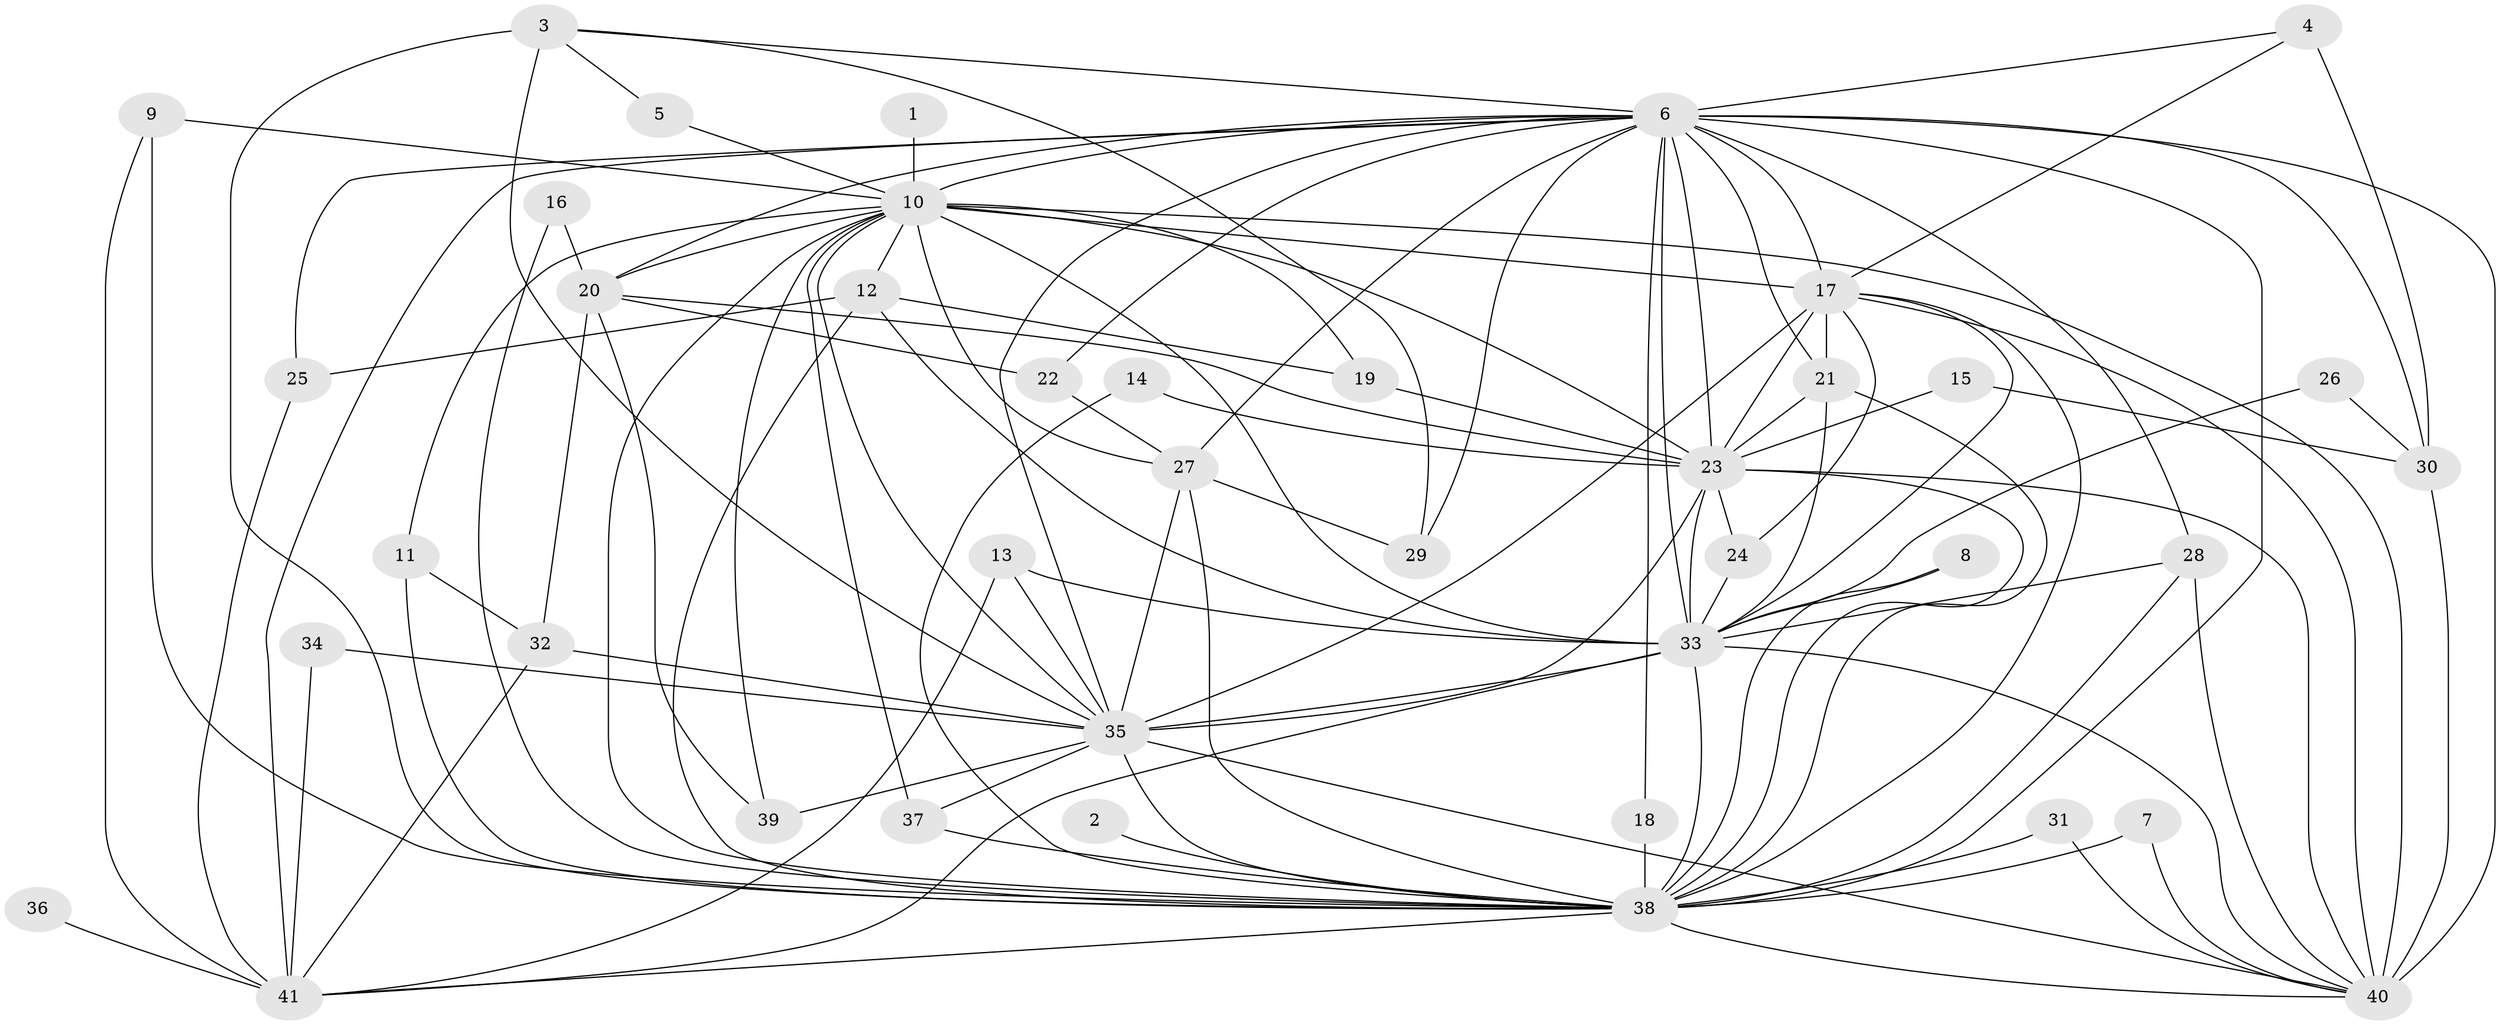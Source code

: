 // original degree distribution, {21: 0.00980392156862745, 30: 0.00980392156862745, 22: 0.00980392156862745, 20: 0.0196078431372549, 12: 0.00980392156862745, 19: 0.00980392156862745, 23: 0.00980392156862745, 16: 0.00980392156862745, 26: 0.00980392156862745, 3: 0.20588235294117646, 6: 0.029411764705882353, 2: 0.5686274509803921, 4: 0.058823529411764705, 5: 0.0196078431372549, 9: 0.0196078431372549}
// Generated by graph-tools (version 1.1) at 2025/36/03/04/25 23:36:33]
// undirected, 41 vertices, 114 edges
graph export_dot {
  node [color=gray90,style=filled];
  1;
  2;
  3;
  4;
  5;
  6;
  7;
  8;
  9;
  10;
  11;
  12;
  13;
  14;
  15;
  16;
  17;
  18;
  19;
  20;
  21;
  22;
  23;
  24;
  25;
  26;
  27;
  28;
  29;
  30;
  31;
  32;
  33;
  34;
  35;
  36;
  37;
  38;
  39;
  40;
  41;
  1 -- 10 [weight=1.0];
  2 -- 38 [weight=1.0];
  3 -- 5 [weight=1.0];
  3 -- 6 [weight=1.0];
  3 -- 29 [weight=1.0];
  3 -- 35 [weight=2.0];
  3 -- 38 [weight=1.0];
  4 -- 6 [weight=2.0];
  4 -- 17 [weight=2.0];
  4 -- 30 [weight=1.0];
  5 -- 10 [weight=1.0];
  6 -- 10 [weight=5.0];
  6 -- 17 [weight=3.0];
  6 -- 18 [weight=1.0];
  6 -- 20 [weight=2.0];
  6 -- 21 [weight=1.0];
  6 -- 22 [weight=2.0];
  6 -- 23 [weight=3.0];
  6 -- 25 [weight=1.0];
  6 -- 27 [weight=1.0];
  6 -- 28 [weight=1.0];
  6 -- 29 [weight=1.0];
  6 -- 30 [weight=1.0];
  6 -- 33 [weight=6.0];
  6 -- 35 [weight=4.0];
  6 -- 38 [weight=5.0];
  6 -- 40 [weight=6.0];
  6 -- 41 [weight=1.0];
  7 -- 38 [weight=1.0];
  7 -- 40 [weight=1.0];
  8 -- 33 [weight=1.0];
  8 -- 38 [weight=1.0];
  9 -- 10 [weight=1.0];
  9 -- 38 [weight=1.0];
  9 -- 41 [weight=1.0];
  10 -- 11 [weight=1.0];
  10 -- 12 [weight=1.0];
  10 -- 17 [weight=2.0];
  10 -- 19 [weight=1.0];
  10 -- 20 [weight=1.0];
  10 -- 23 [weight=2.0];
  10 -- 27 [weight=1.0];
  10 -- 33 [weight=1.0];
  10 -- 35 [weight=1.0];
  10 -- 37 [weight=1.0];
  10 -- 38 [weight=1.0];
  10 -- 39 [weight=1.0];
  10 -- 40 [weight=2.0];
  11 -- 32 [weight=1.0];
  11 -- 38 [weight=1.0];
  12 -- 19 [weight=1.0];
  12 -- 25 [weight=1.0];
  12 -- 33 [weight=2.0];
  12 -- 38 [weight=1.0];
  13 -- 33 [weight=1.0];
  13 -- 35 [weight=1.0];
  13 -- 41 [weight=1.0];
  14 -- 23 [weight=1.0];
  14 -- 38 [weight=1.0];
  15 -- 23 [weight=1.0];
  15 -- 30 [weight=1.0];
  16 -- 20 [weight=1.0];
  16 -- 38 [weight=1.0];
  17 -- 21 [weight=2.0];
  17 -- 23 [weight=1.0];
  17 -- 24 [weight=2.0];
  17 -- 33 [weight=1.0];
  17 -- 35 [weight=2.0];
  17 -- 38 [weight=1.0];
  17 -- 40 [weight=2.0];
  18 -- 38 [weight=2.0];
  19 -- 23 [weight=1.0];
  20 -- 22 [weight=1.0];
  20 -- 23 [weight=1.0];
  20 -- 32 [weight=1.0];
  20 -- 39 [weight=2.0];
  21 -- 23 [weight=1.0];
  21 -- 33 [weight=1.0];
  21 -- 38 [weight=2.0];
  22 -- 27 [weight=1.0];
  23 -- 24 [weight=1.0];
  23 -- 33 [weight=1.0];
  23 -- 35 [weight=3.0];
  23 -- 38 [weight=2.0];
  23 -- 40 [weight=1.0];
  24 -- 33 [weight=1.0];
  25 -- 41 [weight=1.0];
  26 -- 30 [weight=1.0];
  26 -- 33 [weight=1.0];
  27 -- 29 [weight=1.0];
  27 -- 35 [weight=1.0];
  27 -- 38 [weight=1.0];
  28 -- 33 [weight=1.0];
  28 -- 38 [weight=1.0];
  28 -- 40 [weight=1.0];
  30 -- 40 [weight=2.0];
  31 -- 38 [weight=1.0];
  31 -- 40 [weight=1.0];
  32 -- 35 [weight=1.0];
  32 -- 41 [weight=1.0];
  33 -- 35 [weight=1.0];
  33 -- 38 [weight=2.0];
  33 -- 40 [weight=1.0];
  33 -- 41 [weight=1.0];
  34 -- 35 [weight=1.0];
  34 -- 41 [weight=1.0];
  35 -- 37 [weight=1.0];
  35 -- 38 [weight=1.0];
  35 -- 39 [weight=1.0];
  35 -- 40 [weight=2.0];
  36 -- 41 [weight=1.0];
  37 -- 38 [weight=1.0];
  38 -- 40 [weight=1.0];
  38 -- 41 [weight=1.0];
}
